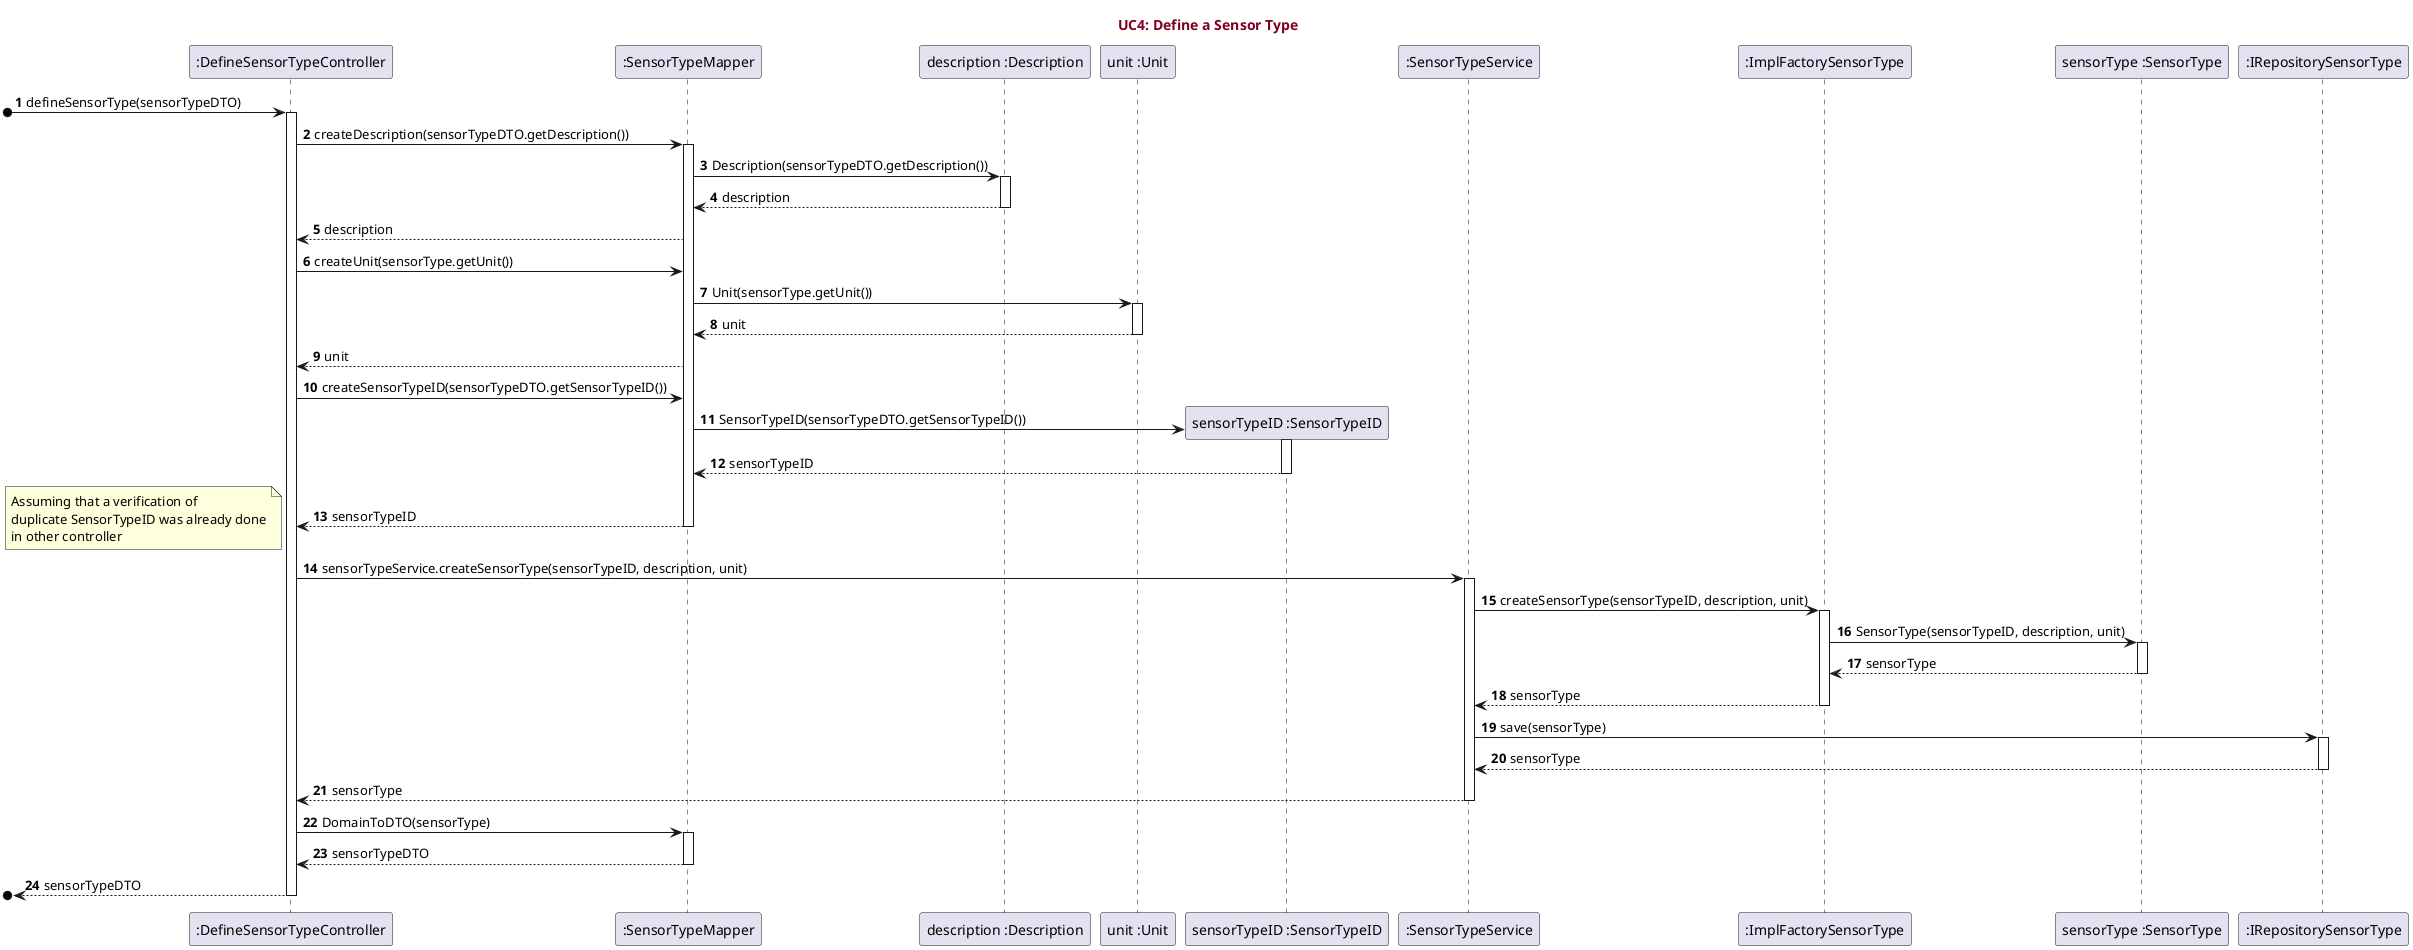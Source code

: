 @startuml
'https://plantuml.com/sequence-diagram

title <font color=#800020> UC4: Define a Sensor Type</font>

autonumber

participant ":DefineSensorTypeController"
participant ":SensorTypeMapper"
participant "description :Description"
participant "unit :Unit"
participant "sensorTypeID :SensorTypeID"
participant ":SensorTypeService"
participant ":ImplFactorySensorType"
participant "sensorType :SensorType"
participant ":IRepositorySensorType"

[o-> ":DefineSensorTypeController" : defineSensorType(sensorTypeDTO)
activate ":DefineSensorTypeController"

":DefineSensorTypeController" -> ":SensorTypeMapper" : createDescription(sensorTypeDTO.getDescription())
activate ":SensorTypeMapper"

":SensorTypeMapper" -> "description :Description" : Description(sensorTypeDTO.getDescription())
activate "description :Description"

"description :Description" --> ":SensorTypeMapper" : description
deactivate "description :Description"

":DefineSensorTypeController" <-- ":SensorTypeMapper" : description
":DefineSensorTypeController" -> ":SensorTypeMapper" : createUnit(sensorType.getUnit())
":SensorTypeMapper" -> "unit :Unit" : Unit(sensorType.getUnit())
activate "unit :Unit"
"unit :Unit" --> ":SensorTypeMapper" : unit
deactivate "unit :Unit"

":DefineSensorTypeController" <-- ":SensorTypeMapper" : unit
":DefineSensorTypeController" -> ":SensorTypeMapper" : createSensorTypeID(sensorTypeDTO.getSensorTypeID())
":SensorTypeMapper" -> "sensorTypeID :SensorTypeID"** : SensorTypeID(sensorTypeDTO.getSensorTypeID())
activate "sensorTypeID :SensorTypeID"

"sensorTypeID :SensorTypeID" --> ":SensorTypeMapper" : sensorTypeID
deactivate "sensorTypeID :SensorTypeID"

":DefineSensorTypeController" <-- ":SensorTypeMapper" : sensorTypeID
deactivate ":SensorTypeMapper"

note left
Assuming that a verification of
duplicate SensorTypeID was already done
in other controller
end note

":DefineSensorTypeController" -> ":SensorTypeService" : sensorTypeService.createSensorType(sensorTypeID, description, unit)
activate ":SensorTypeService"
":SensorTypeService" -> ":ImplFactorySensorType" : createSensorType(sensorTypeID, description, unit)
activate ":ImplFactorySensorType"
":ImplFactorySensorType" -> "sensorType :SensorType" : SensorType(sensorTypeID, description, unit)
activate "sensorType :SensorType"

"sensorType :SensorType" --> ":ImplFactorySensorType" : sensorType
deactivate "sensorType :SensorType"

":ImplFactorySensorType" --> ":SensorTypeService" : sensorType
deactivate ":ImplFactorySensorType"

":SensorTypeService" -> ":IRepositorySensorType" : save(sensorType)
activate ":IRepositorySensorType"

":IRepositorySensorType" --> ":SensorTypeService" : sensorType
deactivate ":IRepositorySensorType"

":SensorTypeService" --> ":DefineSensorTypeController" : sensorType
deactivate ":SensorTypeService"

":DefineSensorTypeController" -> ":SensorTypeMapper" : DomainToDTO(sensorType)
activate ":SensorTypeMapper"

":DefineSensorTypeController" <-- ":SensorTypeMapper" : sensorTypeDTO
deactivate ":SensorTypeMapper"

[o<-- ":DefineSensorTypeController" : sensorTypeDTO

deactivate ":DefineSensorTypeController"

@enduml